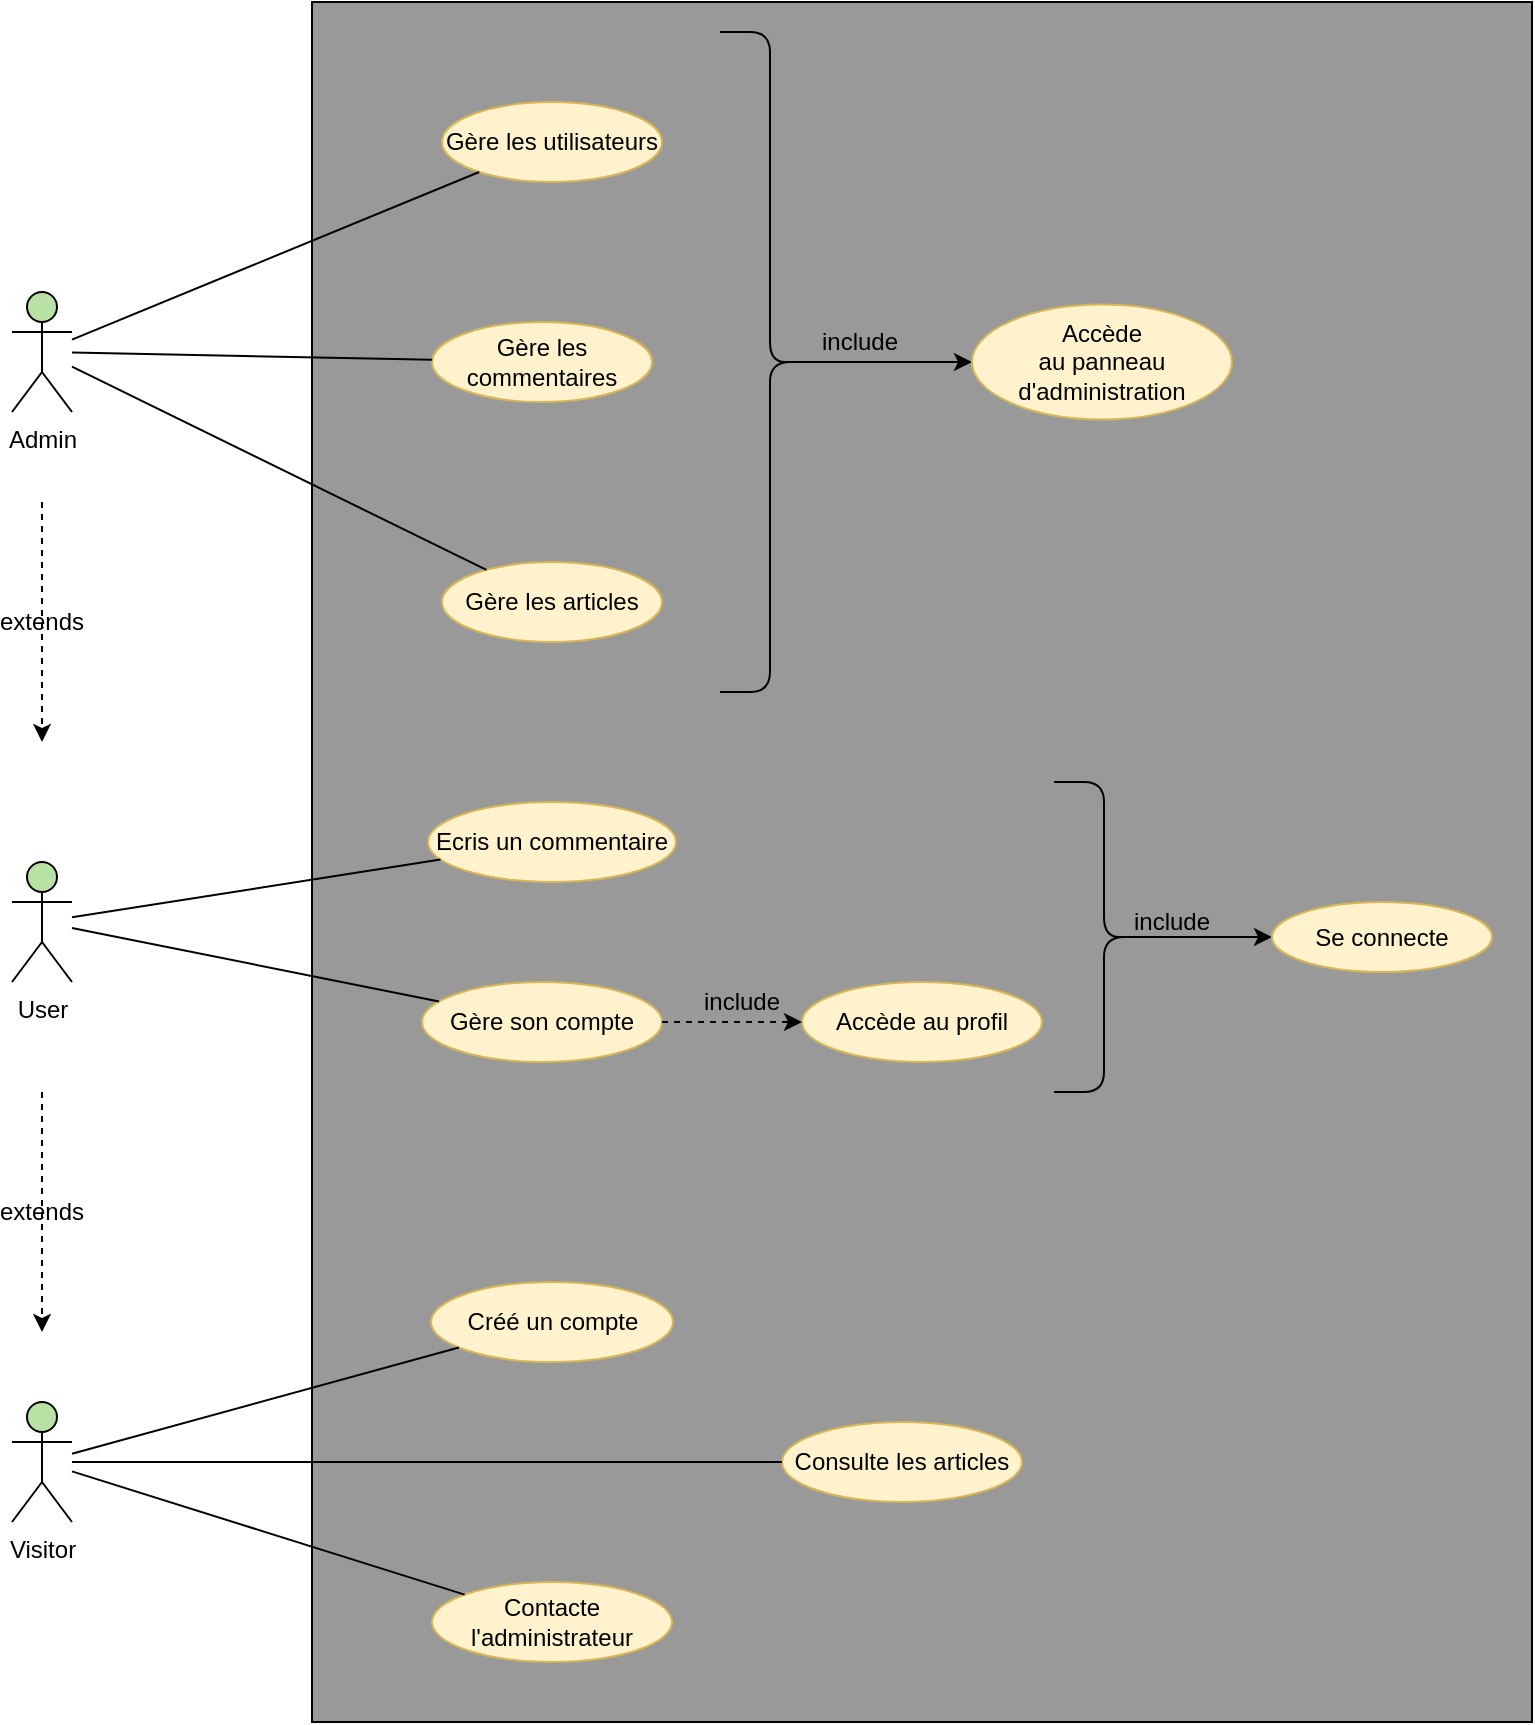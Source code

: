 <mxfile version="13.0.3" type="device"><diagram id="zZrbhSqcrDpQhGq3wGrU" name="Page-1"><mxGraphModel dx="2062" dy="822" grid="1" gridSize="10" guides="1" tooltips="1" connect="1" arrows="1" fold="1" page="1" pageScale="1" pageWidth="827" pageHeight="1169" math="0" shadow="0"><root><mxCell id="0"/><mxCell id="1" parent="0"/><mxCell id="SnurV5FOQA9wHaOo7EKo-1" value="" style="rounded=0;whiteSpace=wrap;html=1;fillColor=#999999;" parent="1" vertex="1"><mxGeometry x="210" y="40" width="610" height="860" as="geometry"/></mxCell><mxCell id="SnurV5FOQA9wHaOo7EKo-3" value="Gère les articles" style="ellipse;whiteSpace=wrap;html=1;fillColor=#fff2cc;strokeColor=#d6b656;" parent="1" vertex="1"><mxGeometry x="275" y="320" width="110" height="40" as="geometry"/></mxCell><mxCell id="SnurV5FOQA9wHaOo7EKo-8" value="" style="endArrow=none;html=1;" parent="1" source="jI44pFs70pPbTSOZPMde-3" target="SnurV5FOQA9wHaOo7EKo-3" edge="1"><mxGeometry width="50" height="50" relative="1" as="geometry"><mxPoint x="90" y="180" as="sourcePoint"/><mxPoint x="160" y="150" as="targetPoint"/></mxGeometry></mxCell><mxCell id="jI44pFs70pPbTSOZPMde-3" value="Admin" style="shape=umlActor;verticalLabelPosition=bottom;labelBackgroundColor=#ffffff;verticalAlign=top;html=1;outlineConnect=0;fillColor=#B9E0A5;" parent="1" vertex="1"><mxGeometry x="60" y="185" width="30" height="60" as="geometry"/></mxCell><mxCell id="Sl9vRcVVT6XS8tVJoFEk-1" value="User" style="shape=umlActor;verticalLabelPosition=bottom;labelBackgroundColor=#ffffff;verticalAlign=top;html=1;outlineConnect=0;fillColor=#B9E0A5;" parent="1" vertex="1"><mxGeometry x="60" y="470" width="30" height="60" as="geometry"/></mxCell><mxCell id="Sl9vRcVVT6XS8tVJoFEk-2" value="Visitor" style="shape=umlActor;verticalLabelPosition=bottom;labelBackgroundColor=#ffffff;verticalAlign=top;html=1;outlineConnect=0;fillColor=#B9E0A5;" parent="1" vertex="1"><mxGeometry x="60" y="740" width="30" height="60" as="geometry"/></mxCell><mxCell id="Sl9vRcVVT6XS8tVJoFEk-3" value="Consulte les articles" style="ellipse;whiteSpace=wrap;html=1;fillColor=#fff2cc;strokeColor=#d6b656;" parent="1" vertex="1"><mxGeometry x="445" y="750" width="120" height="40" as="geometry"/></mxCell><mxCell id="Sl9vRcVVT6XS8tVJoFEk-4" value="Contacte l'administrateur" style="ellipse;whiteSpace=wrap;html=1;fillColor=#fff2cc;strokeColor=#d6b656;" parent="1" vertex="1"><mxGeometry x="270" y="830" width="120" height="40" as="geometry"/></mxCell><mxCell id="Sl9vRcVVT6XS8tVJoFEk-5" value="Créé un compte" style="ellipse;whiteSpace=wrap;html=1;fillColor=#fff2cc;strokeColor=#d6b656;" parent="1" vertex="1"><mxGeometry x="269.5" y="680" width="121" height="40" as="geometry"/></mxCell><mxCell id="Sl9vRcVVT6XS8tVJoFEk-6" value="" style="endArrow=none;html=1;" parent="1" source="Sl9vRcVVT6XS8tVJoFEk-2" target="Sl9vRcVVT6XS8tVJoFEk-3" edge="1"><mxGeometry width="50" height="50" relative="1" as="geometry"><mxPoint x="150" y="1000" as="sourcePoint"/><mxPoint x="200" y="950" as="targetPoint"/></mxGeometry></mxCell><mxCell id="Sl9vRcVVT6XS8tVJoFEk-7" value="" style="endArrow=none;html=1;" parent="1" source="Sl9vRcVVT6XS8tVJoFEk-2" target="Sl9vRcVVT6XS8tVJoFEk-4" edge="1"><mxGeometry width="50" height="50" relative="1" as="geometry"><mxPoint x="110" y="1041.398" as="sourcePoint"/><mxPoint x="343.848" y="907.291" as="targetPoint"/></mxGeometry></mxCell><mxCell id="Sl9vRcVVT6XS8tVJoFEk-8" value="" style="endArrow=none;html=1;" parent="1" source="Sl9vRcVVT6XS8tVJoFEk-2" target="Sl9vRcVVT6XS8tVJoFEk-5" edge="1"><mxGeometry width="50" height="50" relative="1" as="geometry"><mxPoint x="120" y="1051.398" as="sourcePoint"/><mxPoint x="353.848" y="917.291" as="targetPoint"/></mxGeometry></mxCell><mxCell id="Sl9vRcVVT6XS8tVJoFEk-11" value="Ecris un commentaire" style="ellipse;whiteSpace=wrap;html=1;fillColor=#fff2cc;strokeColor=#d6b656;" parent="1" vertex="1"><mxGeometry x="268" y="440" width="124" height="40" as="geometry"/></mxCell><mxCell id="Sl9vRcVVT6XS8tVJoFEk-12" value="Gère son compte" style="ellipse;whiteSpace=wrap;html=1;fillColor=#fff2cc;strokeColor=#d6b656;" parent="1" vertex="1"><mxGeometry x="265" y="530" width="120" height="40" as="geometry"/></mxCell><mxCell id="Sl9vRcVVT6XS8tVJoFEk-13" value="" style="endArrow=none;html=1;" parent="1" source="Sl9vRcVVT6XS8tVJoFEk-1" target="Sl9vRcVVT6XS8tVJoFEk-12" edge="1"><mxGeometry width="50" height="50" relative="1" as="geometry"><mxPoint x="100" y="691.15" as="sourcePoint"/><mxPoint x="394.485" y="517.413" as="targetPoint"/></mxGeometry></mxCell><mxCell id="Sl9vRcVVT6XS8tVJoFEk-14" value="" style="endArrow=none;html=1;" parent="1" source="Sl9vRcVVT6XS8tVJoFEk-1" target="Sl9vRcVVT6XS8tVJoFEk-11" edge="1"><mxGeometry width="50" height="50" relative="1" as="geometry"><mxPoint x="110" y="701.15" as="sourcePoint"/><mxPoint x="404.485" y="527.413" as="targetPoint"/></mxGeometry></mxCell><mxCell id="Sl9vRcVVT6XS8tVJoFEk-15" value="Gère les commentaires" style="ellipse;whiteSpace=wrap;html=1;fillColor=#fff2cc;strokeColor=#d6b656;" parent="1" vertex="1"><mxGeometry x="270" y="200" width="110" height="40" as="geometry"/></mxCell><mxCell id="Sl9vRcVVT6XS8tVJoFEk-16" value="Gère les utilisateurs" style="ellipse;whiteSpace=wrap;html=1;fillColor=#fff2cc;strokeColor=#d6b656;" parent="1" vertex="1"><mxGeometry x="275" y="90" width="110" height="40" as="geometry"/></mxCell><mxCell id="Sl9vRcVVT6XS8tVJoFEk-17" value="" style="endArrow=none;html=1;" parent="1" source="jI44pFs70pPbTSOZPMde-3" target="Sl9vRcVVT6XS8tVJoFEk-16" edge="1"><mxGeometry width="50" height="50" relative="1" as="geometry"><mxPoint x="100" y="229.305" as="sourcePoint"/><mxPoint x="477.347" y="337.6" as="targetPoint"/></mxGeometry></mxCell><mxCell id="Sl9vRcVVT6XS8tVJoFEk-18" value="" style="endArrow=none;html=1;" parent="1" source="jI44pFs70pPbTSOZPMde-3" target="Sl9vRcVVT6XS8tVJoFEk-15" edge="1"><mxGeometry width="50" height="50" relative="1" as="geometry"><mxPoint x="110" y="239.305" as="sourcePoint"/><mxPoint x="487.347" y="347.6" as="targetPoint"/></mxGeometry></mxCell><mxCell id="Sl9vRcVVT6XS8tVJoFEk-22" value="" style="endArrow=classic;html=1;dashed=1;" parent="1" edge="1"><mxGeometry width="50" height="50" relative="1" as="geometry"><mxPoint x="75" y="585" as="sourcePoint"/><mxPoint x="75" y="705" as="targetPoint"/></mxGeometry></mxCell><mxCell id="Sl9vRcVVT6XS8tVJoFEk-23" value="extends" style="text;html=1;strokeColor=none;fillColor=none;align=center;verticalAlign=middle;whiteSpace=wrap;rounded=0;" parent="1" vertex="1"><mxGeometry x="55" y="635" width="40" height="20" as="geometry"/></mxCell><mxCell id="Sl9vRcVVT6XS8tVJoFEk-24" value="" style="endArrow=classic;html=1;dashed=1;" parent="1" edge="1"><mxGeometry width="50" height="50" relative="1" as="geometry"><mxPoint x="75" y="290" as="sourcePoint"/><mxPoint x="75" y="410" as="targetPoint"/></mxGeometry></mxCell><mxCell id="Sl9vRcVVT6XS8tVJoFEk-25" value="extends" style="text;html=1;strokeColor=none;fillColor=none;align=center;verticalAlign=middle;whiteSpace=wrap;rounded=0;" parent="1" vertex="1"><mxGeometry x="55" y="340" width="40" height="20" as="geometry"/></mxCell><mxCell id="Sl9vRcVVT6XS8tVJoFEk-27" value="" style="shape=curlyBracket;whiteSpace=wrap;html=1;rounded=1;rotation=-180;" parent="1" vertex="1"><mxGeometry x="414" y="55" width="50" height="330" as="geometry"/></mxCell><mxCell id="Sl9vRcVVT6XS8tVJoFEk-28" value="" style="endArrow=classic;html=1;exitX=0.1;exitY=0.5;exitDx=0;exitDy=0;exitPerimeter=0;" parent="1" source="Sl9vRcVVT6XS8tVJoFEk-27" target="Sl9vRcVVT6XS8tVJoFEk-33" edge="1"><mxGeometry width="50" height="50" relative="1" as="geometry"><mxPoint x="620" y="260" as="sourcePoint"/><mxPoint x="650" y="233" as="targetPoint"/></mxGeometry></mxCell><mxCell id="Sl9vRcVVT6XS8tVJoFEk-29" value="include" style="text;html=1;strokeColor=none;fillColor=none;align=center;verticalAlign=middle;whiteSpace=wrap;rounded=0;" parent="1" vertex="1"><mxGeometry x="464" y="200" width="40" height="20" as="geometry"/></mxCell><mxCell id="Sl9vRcVVT6XS8tVJoFEk-30" value="" style="shape=curlyBracket;whiteSpace=wrap;html=1;rounded=1;rotation=-180;" parent="1" vertex="1"><mxGeometry x="581" y="430" width="50" height="155" as="geometry"/></mxCell><mxCell id="Sl9vRcVVT6XS8tVJoFEk-31" value="" style="endArrow=classic;html=1;exitX=0.1;exitY=0.5;exitDx=0;exitDy=0;exitPerimeter=0;" parent="1" source="Sl9vRcVVT6XS8tVJoFEk-30" target="Sl9vRcVVT6XS8tVJoFEk-34" edge="1"><mxGeometry width="50" height="50" relative="1" as="geometry"><mxPoint x="690" y="500" as="sourcePoint"/><mxPoint x="720" y="473" as="targetPoint"/></mxGeometry></mxCell><mxCell id="Sl9vRcVVT6XS8tVJoFEk-32" value="include" style="text;html=1;strokeColor=none;fillColor=none;align=center;verticalAlign=middle;whiteSpace=wrap;rounded=0;" parent="1" vertex="1"><mxGeometry x="620" y="490" width="40" height="20" as="geometry"/></mxCell><mxCell id="Sl9vRcVVT6XS8tVJoFEk-33" value="Accède &lt;br&gt;au panneau d'administration" style="ellipse;whiteSpace=wrap;html=1;fillColor=#fff2cc;strokeColor=#d6b656;" parent="1" vertex="1"><mxGeometry x="540" y="191.25" width="130" height="57.5" as="geometry"/></mxCell><mxCell id="Sl9vRcVVT6XS8tVJoFEk-34" value="Se connecte" style="ellipse;whiteSpace=wrap;html=1;fillColor=#fff2cc;strokeColor=#d6b656;" parent="1" vertex="1"><mxGeometry x="690" y="490" width="110" height="35" as="geometry"/></mxCell><mxCell id="Sl9vRcVVT6XS8tVJoFEk-35" value="Accède au profil" style="ellipse;whiteSpace=wrap;html=1;fillColor=#fff2cc;strokeColor=#d6b656;" parent="1" vertex="1"><mxGeometry x="455" y="530" width="120" height="40" as="geometry"/></mxCell><mxCell id="Sl9vRcVVT6XS8tVJoFEk-36" value="" style="endArrow=classic;html=1;dashed=1;" parent="1" source="Sl9vRcVVT6XS8tVJoFEk-12" target="Sl9vRcVVT6XS8tVJoFEk-35" edge="1"><mxGeometry width="50" height="50" relative="1" as="geometry"><mxPoint x="390" y="570" as="sourcePoint"/><mxPoint x="440" y="520" as="targetPoint"/></mxGeometry></mxCell><mxCell id="Sl9vRcVVT6XS8tVJoFEk-37" value="include" style="text;html=1;strokeColor=none;fillColor=none;align=center;verticalAlign=middle;whiteSpace=wrap;rounded=0;" parent="1" vertex="1"><mxGeometry x="405" y="530" width="40" height="20" as="geometry"/></mxCell></root></mxGraphModel></diagram></mxfile>